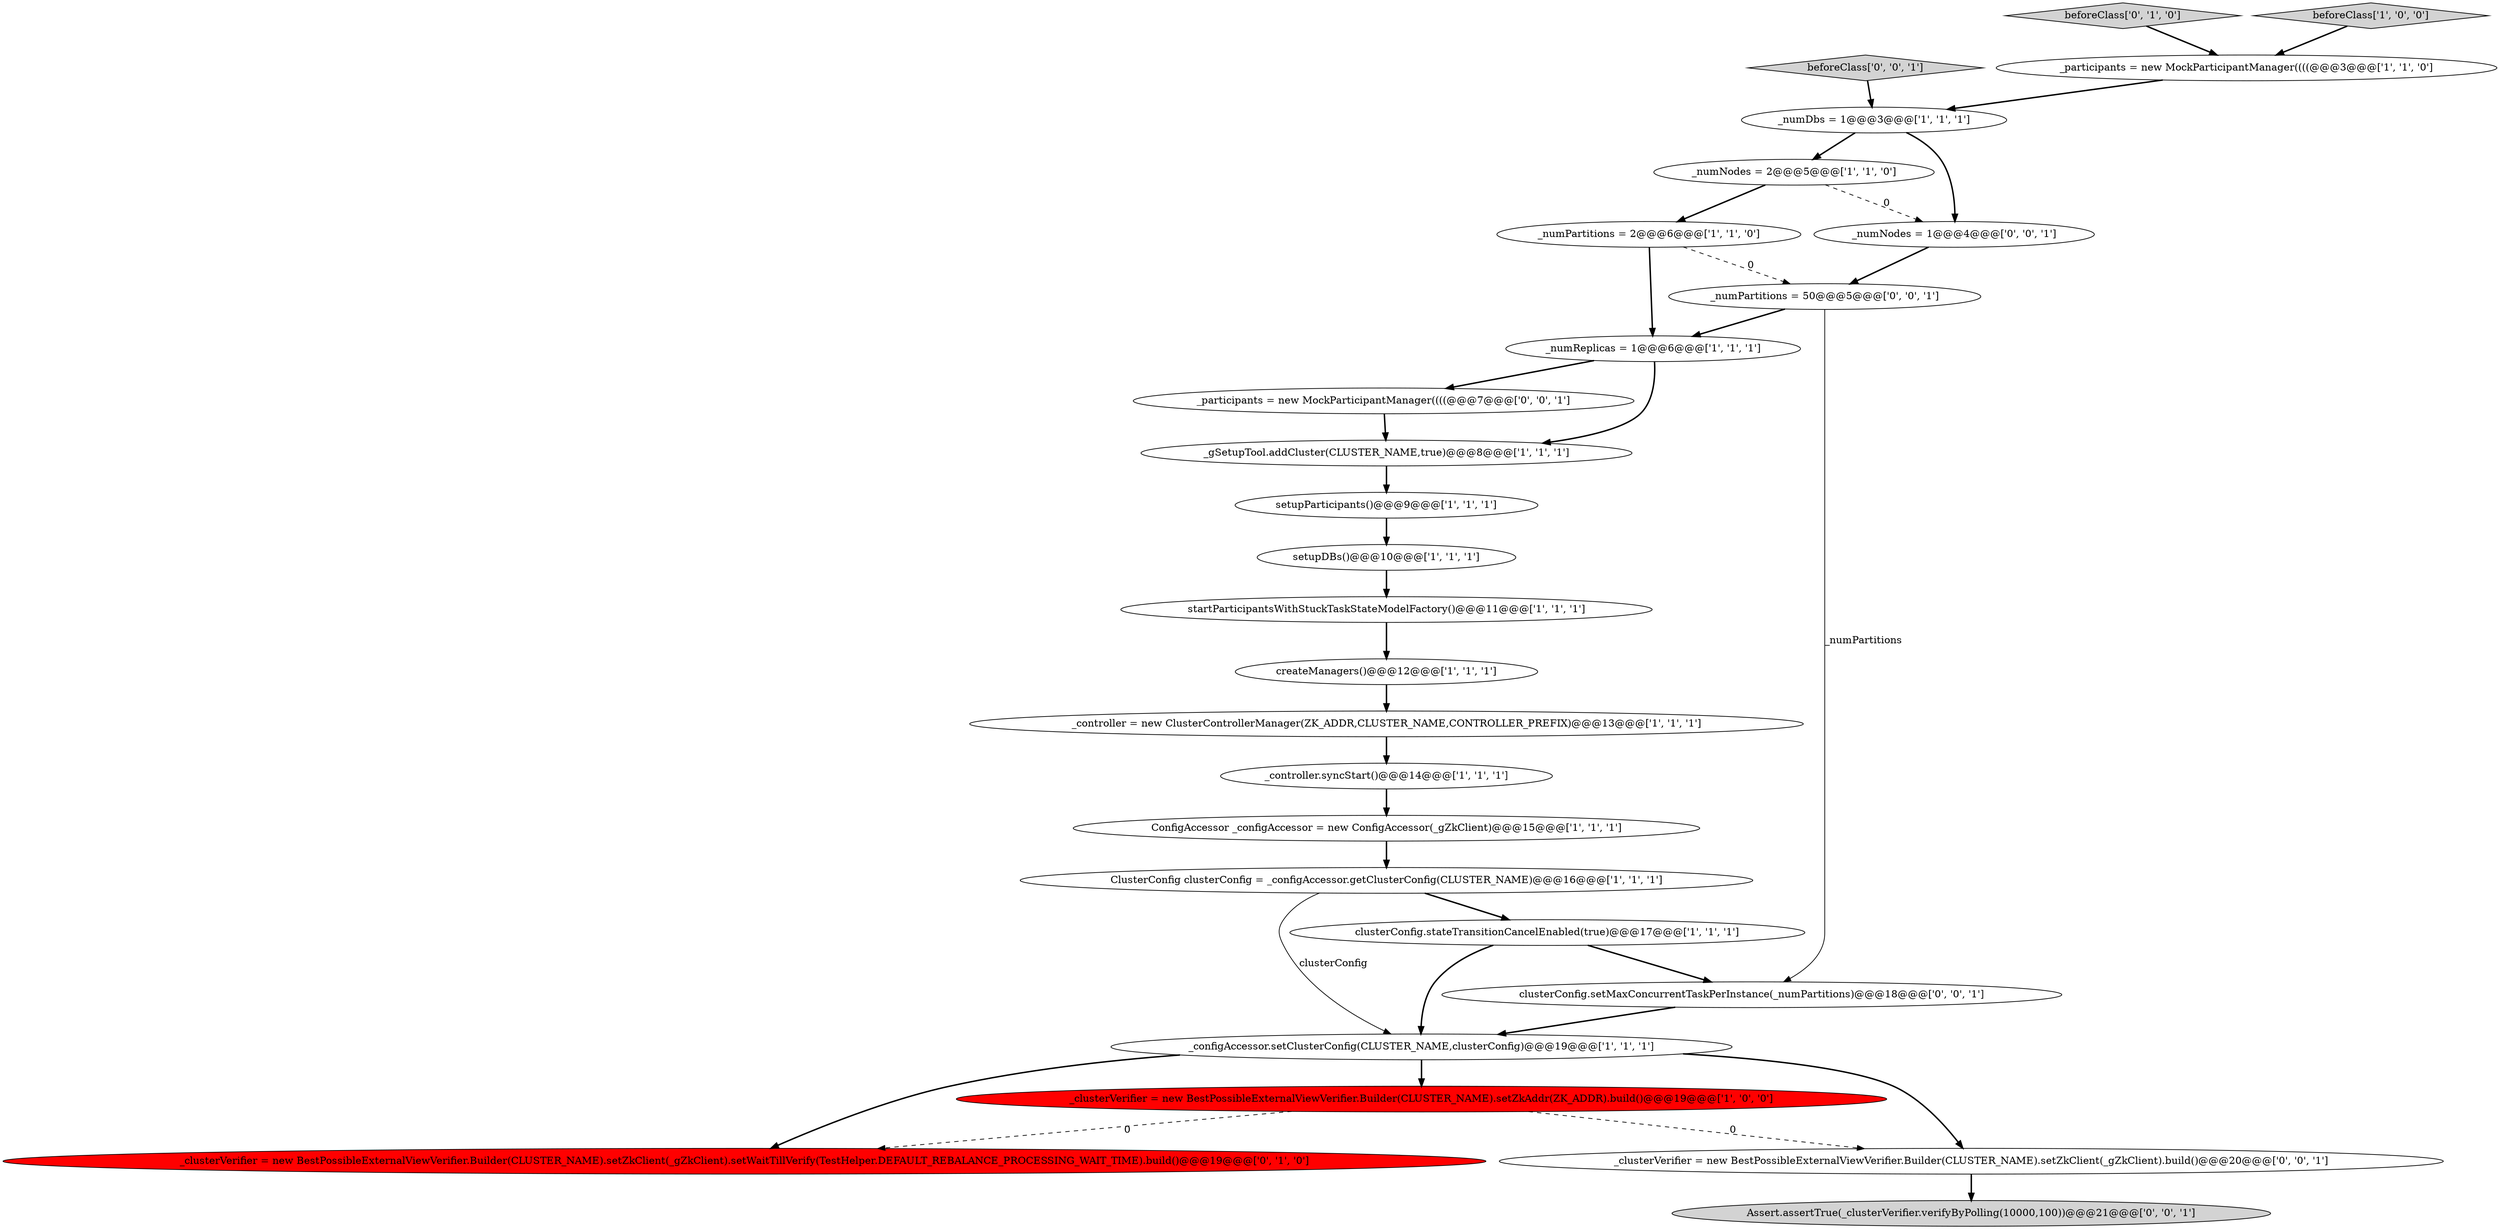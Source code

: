 digraph {
1 [style = filled, label = "startParticipantsWithStuckTaskStateModelFactory()@@@11@@@['1', '1', '1']", fillcolor = white, shape = ellipse image = "AAA0AAABBB1BBB"];
19 [style = filled, label = "_clusterVerifier = new BestPossibleExternalViewVerifier.Builder(CLUSTER_NAME).setZkClient(_gZkClient).setWaitTillVerify(TestHelper.DEFAULT_REBALANCE_PROCESSING_WAIT_TIME).build()@@@19@@@['0', '1', '0']", fillcolor = red, shape = ellipse image = "AAA1AAABBB2BBB"];
9 [style = filled, label = "_numPartitions = 2@@@6@@@['1', '1', '0']", fillcolor = white, shape = ellipse image = "AAA0AAABBB1BBB"];
2 [style = filled, label = "_controller = new ClusterControllerManager(ZK_ADDR,CLUSTER_NAME,CONTROLLER_PREFIX)@@@13@@@['1', '1', '1']", fillcolor = white, shape = ellipse image = "AAA0AAABBB1BBB"];
23 [style = filled, label = "beforeClass['0', '0', '1']", fillcolor = lightgray, shape = diamond image = "AAA0AAABBB3BBB"];
10 [style = filled, label = "_clusterVerifier = new BestPossibleExternalViewVerifier.Builder(CLUSTER_NAME).setZkAddr(ZK_ADDR).build()@@@19@@@['1', '0', '0']", fillcolor = red, shape = ellipse image = "AAA1AAABBB1BBB"];
6 [style = filled, label = "_controller.syncStart()@@@14@@@['1', '1', '1']", fillcolor = white, shape = ellipse image = "AAA0AAABBB1BBB"];
26 [style = filled, label = "Assert.assertTrue(_clusterVerifier.verifyByPolling(10000,100))@@@21@@@['0', '0', '1']", fillcolor = lightgray, shape = ellipse image = "AAA0AAABBB3BBB"];
7 [style = filled, label = "ConfigAccessor _configAccessor = new ConfigAccessor(_gZkClient)@@@15@@@['1', '1', '1']", fillcolor = white, shape = ellipse image = "AAA0AAABBB1BBB"];
4 [style = filled, label = "createManagers()@@@12@@@['1', '1', '1']", fillcolor = white, shape = ellipse image = "AAA0AAABBB1BBB"];
18 [style = filled, label = "beforeClass['0', '1', '0']", fillcolor = lightgray, shape = diamond image = "AAA0AAABBB2BBB"];
0 [style = filled, label = "_numDbs = 1@@@3@@@['1', '1', '1']", fillcolor = white, shape = ellipse image = "AAA0AAABBB1BBB"];
8 [style = filled, label = "ClusterConfig clusterConfig = _configAccessor.getClusterConfig(CLUSTER_NAME)@@@16@@@['1', '1', '1']", fillcolor = white, shape = ellipse image = "AAA0AAABBB1BBB"];
3 [style = filled, label = "_numNodes = 2@@@5@@@['1', '1', '0']", fillcolor = white, shape = ellipse image = "AAA0AAABBB1BBB"];
16 [style = filled, label = "_participants = new MockParticipantManager((((@@@3@@@['1', '1', '0']", fillcolor = white, shape = ellipse image = "AAA0AAABBB1BBB"];
25 [style = filled, label = "_numNodes = 1@@@4@@@['0', '0', '1']", fillcolor = white, shape = ellipse image = "AAA0AAABBB3BBB"];
20 [style = filled, label = "_clusterVerifier = new BestPossibleExternalViewVerifier.Builder(CLUSTER_NAME).setZkClient(_gZkClient).build()@@@20@@@['0', '0', '1']", fillcolor = white, shape = ellipse image = "AAA0AAABBB3BBB"];
22 [style = filled, label = "_participants = new MockParticipantManager((((@@@7@@@['0', '0', '1']", fillcolor = white, shape = ellipse image = "AAA0AAABBB3BBB"];
5 [style = filled, label = "setupDBs()@@@10@@@['1', '1', '1']", fillcolor = white, shape = ellipse image = "AAA0AAABBB1BBB"];
15 [style = filled, label = "_numReplicas = 1@@@6@@@['1', '1', '1']", fillcolor = white, shape = ellipse image = "AAA0AAABBB1BBB"];
24 [style = filled, label = "_numPartitions = 50@@@5@@@['0', '0', '1']", fillcolor = white, shape = ellipse image = "AAA0AAABBB3BBB"];
12 [style = filled, label = "_configAccessor.setClusterConfig(CLUSTER_NAME,clusterConfig)@@@19@@@['1', '1', '1']", fillcolor = white, shape = ellipse image = "AAA0AAABBB1BBB"];
11 [style = filled, label = "_gSetupTool.addCluster(CLUSTER_NAME,true)@@@8@@@['1', '1', '1']", fillcolor = white, shape = ellipse image = "AAA0AAABBB1BBB"];
13 [style = filled, label = "clusterConfig.stateTransitionCancelEnabled(true)@@@17@@@['1', '1', '1']", fillcolor = white, shape = ellipse image = "AAA0AAABBB1BBB"];
14 [style = filled, label = "setupParticipants()@@@9@@@['1', '1', '1']", fillcolor = white, shape = ellipse image = "AAA0AAABBB1BBB"];
17 [style = filled, label = "beforeClass['1', '0', '0']", fillcolor = lightgray, shape = diamond image = "AAA0AAABBB1BBB"];
21 [style = filled, label = "clusterConfig.setMaxConcurrentTaskPerInstance(_numPartitions)@@@18@@@['0', '0', '1']", fillcolor = white, shape = ellipse image = "AAA0AAABBB3BBB"];
0->3 [style = bold, label=""];
1->4 [style = bold, label=""];
16->0 [style = bold, label=""];
3->25 [style = dashed, label="0"];
9->24 [style = dashed, label="0"];
11->14 [style = bold, label=""];
2->6 [style = bold, label=""];
20->26 [style = bold, label=""];
10->19 [style = dashed, label="0"];
12->20 [style = bold, label=""];
4->2 [style = bold, label=""];
24->21 [style = solid, label="_numPartitions"];
7->8 [style = bold, label=""];
23->0 [style = bold, label=""];
15->22 [style = bold, label=""];
21->12 [style = bold, label=""];
3->9 [style = bold, label=""];
5->1 [style = bold, label=""];
25->24 [style = bold, label=""];
12->10 [style = bold, label=""];
13->12 [style = bold, label=""];
15->11 [style = bold, label=""];
0->25 [style = bold, label=""];
9->15 [style = bold, label=""];
10->20 [style = dashed, label="0"];
6->7 [style = bold, label=""];
12->19 [style = bold, label=""];
13->21 [style = bold, label=""];
22->11 [style = bold, label=""];
8->12 [style = solid, label="clusterConfig"];
17->16 [style = bold, label=""];
8->13 [style = bold, label=""];
14->5 [style = bold, label=""];
24->15 [style = bold, label=""];
18->16 [style = bold, label=""];
}
